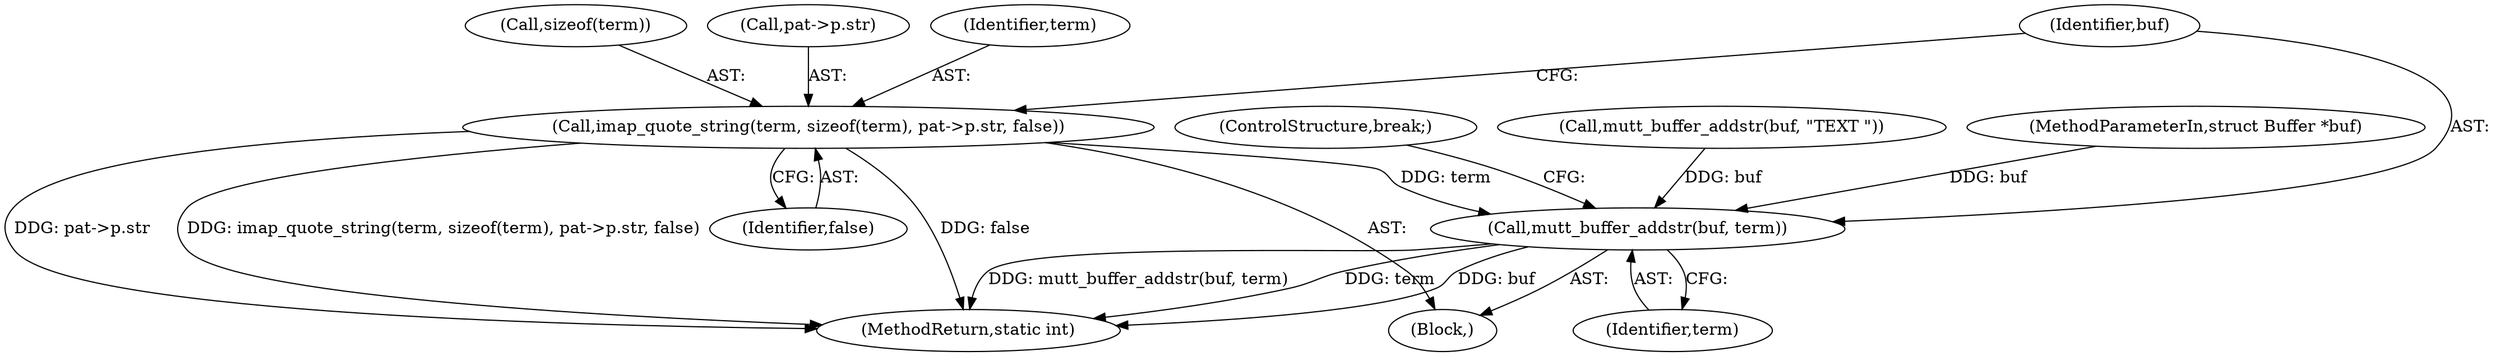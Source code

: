 digraph "0_neomutt_e52393740334443ae0206cab2d7caef381646725_1@pointer" {
"1000295" [label="(Call,imap_quote_string(term, sizeof(term), pat->p.str, false))"];
"1000305" [label="(Call,mutt_buffer_addstr(buf, term))"];
"1000304" [label="(Identifier,false)"];
"1000295" [label="(Call,imap_quote_string(term, sizeof(term), pat->p.str, false))"];
"1000206" [label="(Block,)"];
"1000299" [label="(Call,pat->p.str)"];
"1000306" [label="(Identifier,buf)"];
"1000355" [label="(MethodReturn,static int)"];
"1000305" [label="(Call,mutt_buffer_addstr(buf, term))"];
"1000308" [label="(ControlStructure,break;)"];
"1000307" [label="(Identifier,term)"];
"1000292" [label="(Call,mutt_buffer_addstr(buf, \"TEXT \"))"];
"1000105" [label="(MethodParameterIn,struct Buffer *buf)"];
"1000296" [label="(Identifier,term)"];
"1000297" [label="(Call,sizeof(term))"];
"1000295" -> "1000206"  [label="AST: "];
"1000295" -> "1000304"  [label="CFG: "];
"1000296" -> "1000295"  [label="AST: "];
"1000297" -> "1000295"  [label="AST: "];
"1000299" -> "1000295"  [label="AST: "];
"1000304" -> "1000295"  [label="AST: "];
"1000306" -> "1000295"  [label="CFG: "];
"1000295" -> "1000355"  [label="DDG: false"];
"1000295" -> "1000355"  [label="DDG: pat->p.str"];
"1000295" -> "1000355"  [label="DDG: imap_quote_string(term, sizeof(term), pat->p.str, false)"];
"1000295" -> "1000305"  [label="DDG: term"];
"1000305" -> "1000206"  [label="AST: "];
"1000305" -> "1000307"  [label="CFG: "];
"1000306" -> "1000305"  [label="AST: "];
"1000307" -> "1000305"  [label="AST: "];
"1000308" -> "1000305"  [label="CFG: "];
"1000305" -> "1000355"  [label="DDG: mutt_buffer_addstr(buf, term)"];
"1000305" -> "1000355"  [label="DDG: term"];
"1000305" -> "1000355"  [label="DDG: buf"];
"1000292" -> "1000305"  [label="DDG: buf"];
"1000105" -> "1000305"  [label="DDG: buf"];
}
